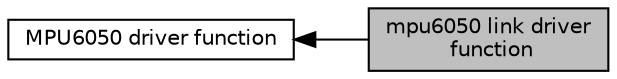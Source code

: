 digraph "mpu6050 link driver function"
{
  edge [fontname="Helvetica",fontsize="10",labelfontname="Helvetica",labelfontsize="10"];
  node [fontname="Helvetica",fontsize="10",shape=box];
  rankdir=LR;
  Node1 [label="mpu6050 link driver\l function",height=0.2,width=0.4,color="black", fillcolor="grey75", style="filled", fontcolor="black",tooltip="mpu6050 link driver modules"];
  Node2 [label="MPU6050 driver function",height=0.2,width=0.4,color="black", fillcolor="white", style="filled",URL="$group__mpu6050__driver.html",tooltip="mpu6050 driver modules"];
  Node2->Node1 [shape=plaintext, dir="back", style="solid"];
}
